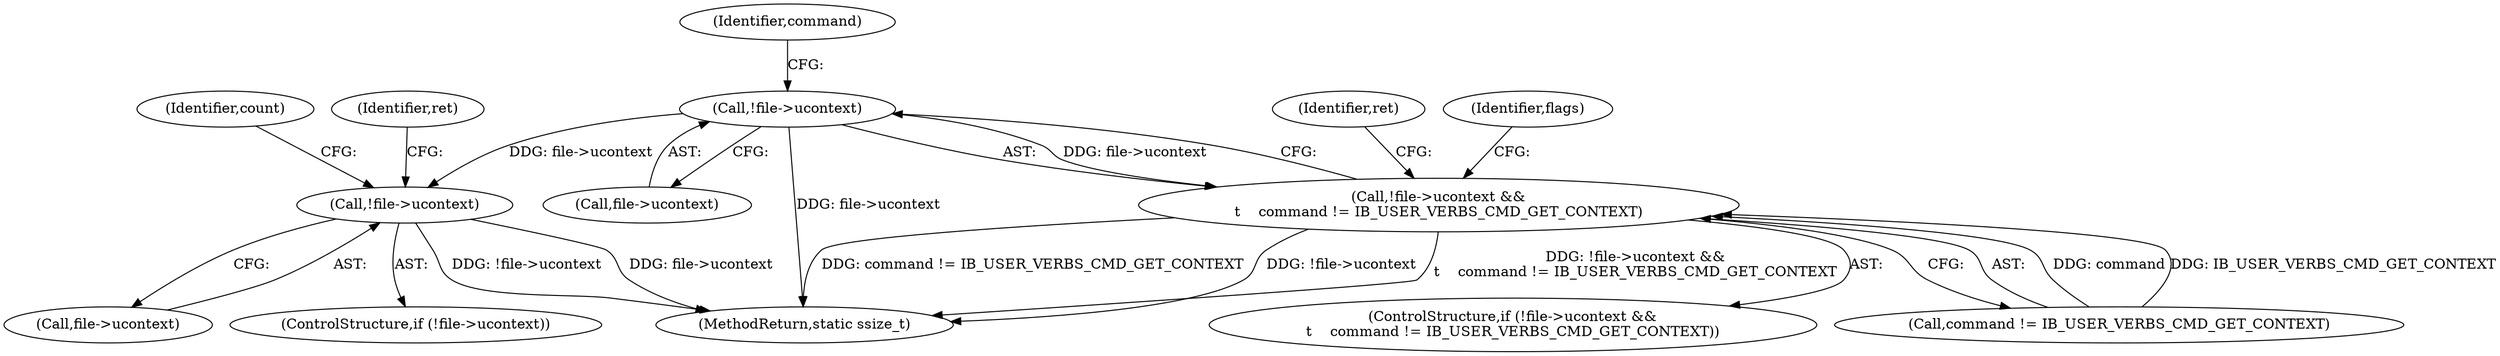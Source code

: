 digraph "0_linux_e6bd18f57aad1a2d1ef40e646d03ed0f2515c9e3_1@pointer" {
"1000212" [label="(Call,!file->ucontext)"];
"1000211" [label="(Call,!file->ucontext &&\n\t    command != IB_USER_VERBS_CMD_GET_CONTEXT)"];
"1000317" [label="(Call,!file->ucontext)"];
"1000329" [label="(Identifier,count)"];
"1000318" [label="(Call,file->ucontext)"];
"1000226" [label="(Identifier,flags)"];
"1000212" [label="(Call,!file->ucontext)"];
"1000217" [label="(Identifier,command)"];
"1000213" [label="(Call,file->ucontext)"];
"1000211" [label="(Call,!file->ucontext &&\n\t    command != IB_USER_VERBS_CMD_GET_CONTEXT)"];
"1000323" [label="(Identifier,ret)"];
"1000210" [label="(ControlStructure,if (!file->ucontext &&\n\t    command != IB_USER_VERBS_CMD_GET_CONTEXT))"];
"1000316" [label="(ControlStructure,if (!file->ucontext))"];
"1000221" [label="(Identifier,ret)"];
"1000317" [label="(Call,!file->ucontext)"];
"1000216" [label="(Call,command != IB_USER_VERBS_CMD_GET_CONTEXT)"];
"1000540" [label="(MethodReturn,static ssize_t)"];
"1000212" -> "1000211"  [label="AST: "];
"1000212" -> "1000213"  [label="CFG: "];
"1000213" -> "1000212"  [label="AST: "];
"1000217" -> "1000212"  [label="CFG: "];
"1000211" -> "1000212"  [label="CFG: "];
"1000212" -> "1000540"  [label="DDG: file->ucontext"];
"1000212" -> "1000211"  [label="DDG: file->ucontext"];
"1000212" -> "1000317"  [label="DDG: file->ucontext"];
"1000211" -> "1000210"  [label="AST: "];
"1000211" -> "1000216"  [label="CFG: "];
"1000216" -> "1000211"  [label="AST: "];
"1000221" -> "1000211"  [label="CFG: "];
"1000226" -> "1000211"  [label="CFG: "];
"1000211" -> "1000540"  [label="DDG: command != IB_USER_VERBS_CMD_GET_CONTEXT"];
"1000211" -> "1000540"  [label="DDG: !file->ucontext"];
"1000211" -> "1000540"  [label="DDG: !file->ucontext &&\n\t    command != IB_USER_VERBS_CMD_GET_CONTEXT"];
"1000216" -> "1000211"  [label="DDG: command"];
"1000216" -> "1000211"  [label="DDG: IB_USER_VERBS_CMD_GET_CONTEXT"];
"1000317" -> "1000316"  [label="AST: "];
"1000317" -> "1000318"  [label="CFG: "];
"1000318" -> "1000317"  [label="AST: "];
"1000323" -> "1000317"  [label="CFG: "];
"1000329" -> "1000317"  [label="CFG: "];
"1000317" -> "1000540"  [label="DDG: file->ucontext"];
"1000317" -> "1000540"  [label="DDG: !file->ucontext"];
}
